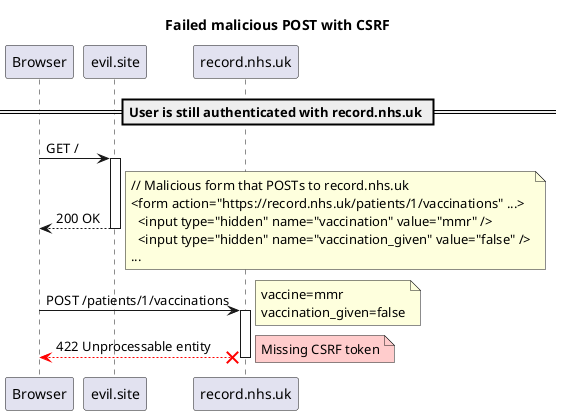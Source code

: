 @startuml

title Failed malicious POST with CSRF

autoactivate on

== User is still authenticated with record.nhs.uk ==

Browser -> evil.site: GET /
return 200 OK
note right
    // Malicious form that POSTs to record.nhs.uk
    <form action="https://record.nhs.uk/patients/1/vaccinations" ...>
      <input type="hidden" name="vaccination" value="mmr" />
      <input type="hidden" name="vaccination_given" value="false" />
    ...
end note

Browser -> record.nhs.uk: POST /patients/1/vaccinations
note right
    vaccine=mmr
    vaccination_given=false
end note
Browser <-[#red]-x record.nhs.uk: 422 Unprocessable entity
deactivate record.nhs.uk
note right #FCC
    Missing CSRF token
end note

@enduml
